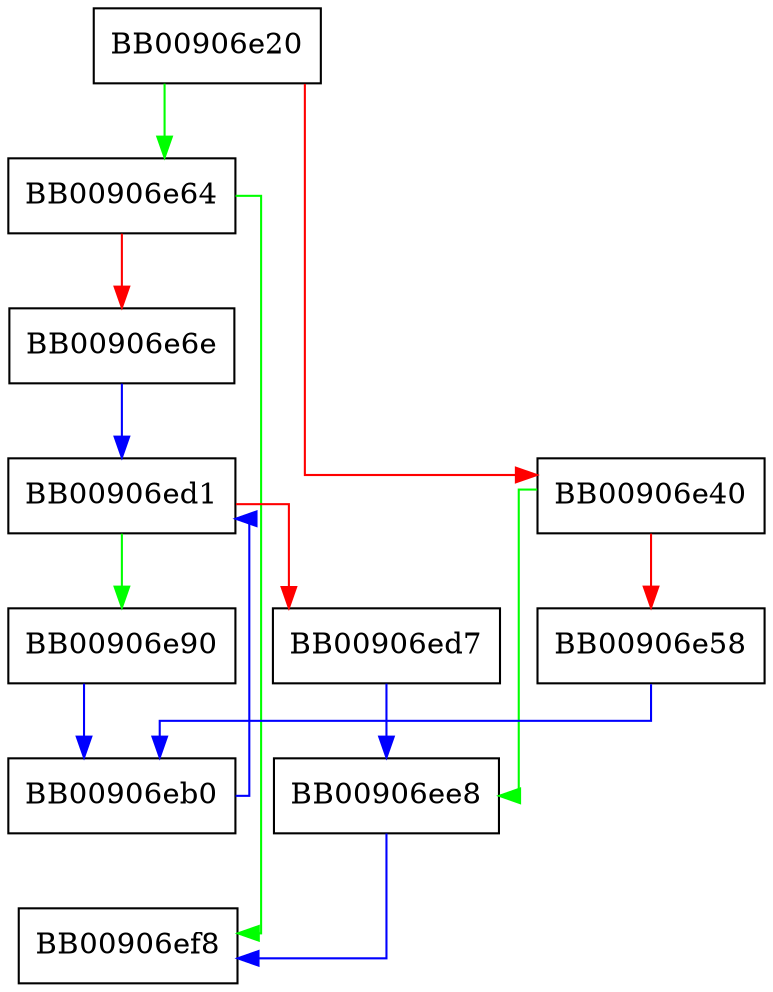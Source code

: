 digraph __mpn_addmul_1 {
  node [shape="box"];
  graph [splines=ortho];
  BB00906e20 -> BB00906e64 [color="green"];
  BB00906e20 -> BB00906e40 [color="red"];
  BB00906e40 -> BB00906ee8 [color="green"];
  BB00906e40 -> BB00906e58 [color="red"];
  BB00906e58 -> BB00906eb0 [color="blue"];
  BB00906e64 -> BB00906ef8 [color="green"];
  BB00906e64 -> BB00906e6e [color="red"];
  BB00906e6e -> BB00906ed1 [color="blue"];
  BB00906e90 -> BB00906eb0 [color="blue"];
  BB00906eb0 -> BB00906ed1 [color="blue"];
  BB00906ed1 -> BB00906e90 [color="green"];
  BB00906ed1 -> BB00906ed7 [color="red"];
  BB00906ed7 -> BB00906ee8 [color="blue"];
  BB00906ee8 -> BB00906ef8 [color="blue"];
}